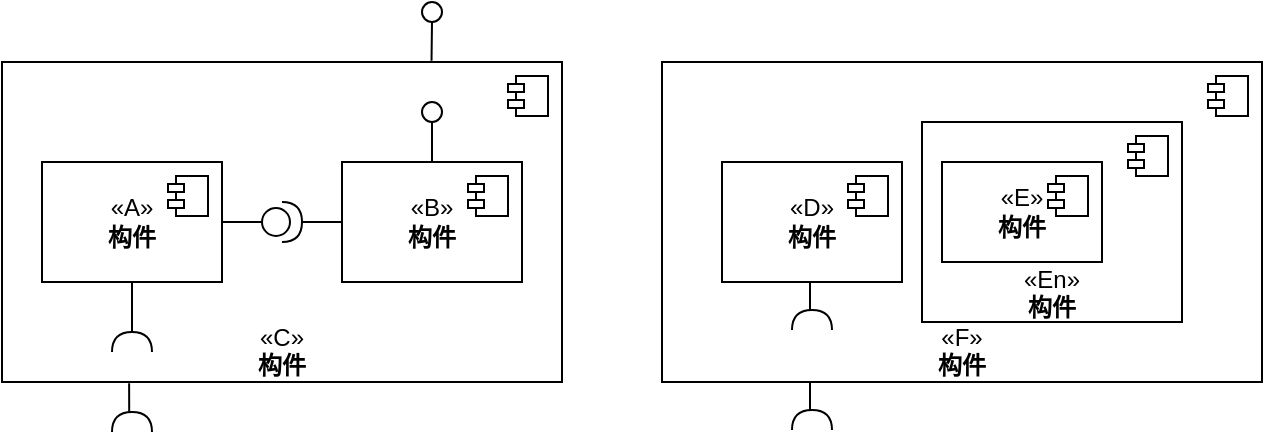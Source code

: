 <mxfile version="21.0.6" type="github">
  <diagram name="第 1 页" id="WiLm61dJJ522gR-LhgyA">
    <mxGraphModel dx="574" dy="331" grid="1" gridSize="10" guides="1" tooltips="1" connect="1" arrows="1" fold="1" page="1" pageScale="1" pageWidth="827" pageHeight="1169" math="0" shadow="0">
      <root>
        <mxCell id="0" />
        <mxCell id="1" parent="0" />
        <mxCell id="FzskPiRlwRoJWsMbWcw--24" value="&lt;br&gt;&lt;br&gt;&lt;br&gt;&lt;br&gt;&lt;br&gt;&lt;br&gt;&lt;br&gt;&lt;br&gt;&lt;br&gt;«C»&lt;br&gt;&lt;b&gt;构件&lt;/b&gt;" style="html=1;dropTarget=0;whiteSpace=wrap;" vertex="1" parent="1">
          <mxGeometry x="130" y="110" width="280" height="160" as="geometry" />
        </mxCell>
        <mxCell id="FzskPiRlwRoJWsMbWcw--25" value="" style="shape=module;jettyWidth=8;jettyHeight=4;" vertex="1" parent="FzskPiRlwRoJWsMbWcw--24">
          <mxGeometry x="1" width="20" height="20" relative="1" as="geometry">
            <mxPoint x="-27" y="7" as="offset" />
          </mxGeometry>
        </mxCell>
        <mxCell id="FzskPiRlwRoJWsMbWcw--9" style="edgeStyle=orthogonalEdgeStyle;rounded=0;orthogonalLoop=1;jettySize=auto;html=1;exitX=1;exitY=0.5;exitDx=0;exitDy=0;entryX=0;entryY=0.5;entryDx=0;entryDy=0;entryPerimeter=0;endArrow=none;endFill=0;" edge="1" parent="1" source="FzskPiRlwRoJWsMbWcw--1" target="FzskPiRlwRoJWsMbWcw--5">
          <mxGeometry relative="1" as="geometry" />
        </mxCell>
        <mxCell id="FzskPiRlwRoJWsMbWcw--15" value="" style="edgeStyle=orthogonalEdgeStyle;rounded=0;orthogonalLoop=1;jettySize=auto;html=1;endArrow=none;endFill=0;" edge="1" parent="1" source="FzskPiRlwRoJWsMbWcw--1" target="FzskPiRlwRoJWsMbWcw--11">
          <mxGeometry relative="1" as="geometry" />
        </mxCell>
        <mxCell id="FzskPiRlwRoJWsMbWcw--1" value="«A»&lt;br&gt;&lt;b&gt;构件&lt;/b&gt;" style="html=1;dropTarget=0;whiteSpace=wrap;" vertex="1" parent="1">
          <mxGeometry x="150" y="160" width="90" height="60" as="geometry" />
        </mxCell>
        <mxCell id="FzskPiRlwRoJWsMbWcw--2" value="" style="shape=module;jettyWidth=8;jettyHeight=4;" vertex="1" parent="FzskPiRlwRoJWsMbWcw--1">
          <mxGeometry x="1" width="20" height="20" relative="1" as="geometry">
            <mxPoint x="-27" y="7" as="offset" />
          </mxGeometry>
        </mxCell>
        <mxCell id="FzskPiRlwRoJWsMbWcw--3" value="«B»&lt;br&gt;&lt;b&gt;构件&lt;/b&gt;" style="html=1;dropTarget=0;whiteSpace=wrap;" vertex="1" parent="1">
          <mxGeometry x="300" y="160" width="90" height="60" as="geometry" />
        </mxCell>
        <mxCell id="FzskPiRlwRoJWsMbWcw--4" value="" style="shape=module;jettyWidth=8;jettyHeight=4;" vertex="1" parent="FzskPiRlwRoJWsMbWcw--3">
          <mxGeometry x="1" width="20" height="20" relative="1" as="geometry">
            <mxPoint x="-27" y="7" as="offset" />
          </mxGeometry>
        </mxCell>
        <mxCell id="FzskPiRlwRoJWsMbWcw--10" style="edgeStyle=orthogonalEdgeStyle;rounded=0;orthogonalLoop=1;jettySize=auto;html=1;exitX=1;exitY=0.5;exitDx=0;exitDy=0;exitPerimeter=0;entryX=0;entryY=0.5;entryDx=0;entryDy=0;endArrow=none;endFill=0;" edge="1" parent="1" source="FzskPiRlwRoJWsMbWcw--5" target="FzskPiRlwRoJWsMbWcw--3">
          <mxGeometry relative="1" as="geometry" />
        </mxCell>
        <mxCell id="FzskPiRlwRoJWsMbWcw--5" value="" style="shape=providedRequiredInterface;html=1;verticalLabelPosition=bottom;sketch=0;" vertex="1" parent="1">
          <mxGeometry x="260" y="180" width="20" height="20" as="geometry" />
        </mxCell>
        <mxCell id="FzskPiRlwRoJWsMbWcw--11" value="" style="shape=requiredInterface;html=1;verticalLabelPosition=bottom;sketch=0;rotation=-90;" vertex="1" parent="1">
          <mxGeometry x="190" y="240" width="10" height="20" as="geometry" />
        </mxCell>
        <mxCell id="FzskPiRlwRoJWsMbWcw--20" style="edgeStyle=orthogonalEdgeStyle;rounded=0;orthogonalLoop=1;jettySize=auto;html=1;exitX=0.5;exitY=1;exitDx=0;exitDy=0;entryX=0.5;entryY=0;entryDx=0;entryDy=0;endArrow=none;endFill=0;" edge="1" parent="1" source="FzskPiRlwRoJWsMbWcw--18" target="FzskPiRlwRoJWsMbWcw--3">
          <mxGeometry relative="1" as="geometry" />
        </mxCell>
        <mxCell id="FzskPiRlwRoJWsMbWcw--18" value="" style="ellipse;direction=west;" vertex="1" parent="1">
          <mxGeometry x="340" y="130" width="10" height="10" as="geometry" />
        </mxCell>
        <mxCell id="FzskPiRlwRoJWsMbWcw--26" value="" style="shape=requiredInterface;html=1;verticalLabelPosition=bottom;sketch=0;rotation=-90;" vertex="1" parent="1">
          <mxGeometry x="190" y="280" width="10" height="20" as="geometry" />
        </mxCell>
        <mxCell id="FzskPiRlwRoJWsMbWcw--27" value="" style="edgeStyle=orthogonalEdgeStyle;rounded=0;orthogonalLoop=1;jettySize=auto;html=1;endArrow=none;endFill=0;exitX=0.227;exitY=1.004;exitDx=0;exitDy=0;exitPerimeter=0;entryX=1;entryY=0.5;entryDx=0;entryDy=0;entryPerimeter=0;" edge="1" parent="1" source="FzskPiRlwRoJWsMbWcw--24" target="FzskPiRlwRoJWsMbWcw--26">
          <mxGeometry relative="1" as="geometry">
            <mxPoint x="205" y="230" as="sourcePoint" />
            <mxPoint x="205" y="255" as="targetPoint" />
            <Array as="points">
              <mxPoint x="194" y="285" />
            </Array>
          </mxGeometry>
        </mxCell>
        <mxCell id="FzskPiRlwRoJWsMbWcw--28" style="edgeStyle=orthogonalEdgeStyle;rounded=0;orthogonalLoop=1;jettySize=auto;html=1;exitX=0.5;exitY=0;exitDx=0;exitDy=0;entryX=0.767;entryY=-0.004;entryDx=0;entryDy=0;endArrow=none;endFill=0;entryPerimeter=0;" edge="1" parent="1" source="FzskPiRlwRoJWsMbWcw--29" target="FzskPiRlwRoJWsMbWcw--24">
          <mxGeometry relative="1" as="geometry">
            <mxPoint x="355" y="170" as="targetPoint" />
          </mxGeometry>
        </mxCell>
        <mxCell id="FzskPiRlwRoJWsMbWcw--29" value="" style="ellipse;direction=west;" vertex="1" parent="1">
          <mxGeometry x="340" y="80" width="10" height="10" as="geometry" />
        </mxCell>
        <mxCell id="FzskPiRlwRoJWsMbWcw--30" value="&lt;br&gt;&lt;br&gt;&lt;br&gt;&lt;br&gt;&lt;br&gt;&lt;br&gt;&lt;br&gt;&lt;br&gt;&lt;br&gt;«F»&lt;br&gt;&lt;b&gt;构件&lt;/b&gt;" style="html=1;dropTarget=0;whiteSpace=wrap;" vertex="1" parent="1">
          <mxGeometry x="460" y="110" width="300" height="160" as="geometry" />
        </mxCell>
        <mxCell id="FzskPiRlwRoJWsMbWcw--31" value="" style="shape=module;jettyWidth=8;jettyHeight=4;" vertex="1" parent="FzskPiRlwRoJWsMbWcw--30">
          <mxGeometry x="1" width="20" height="20" relative="1" as="geometry">
            <mxPoint x="-27" y="7" as="offset" />
          </mxGeometry>
        </mxCell>
        <mxCell id="FzskPiRlwRoJWsMbWcw--32" value="" style="shape=requiredInterface;html=1;verticalLabelPosition=bottom;sketch=0;rotation=-90;" vertex="1" parent="1">
          <mxGeometry x="530" y="279" width="10" height="20" as="geometry" />
        </mxCell>
        <mxCell id="FzskPiRlwRoJWsMbWcw--33" value="" style="edgeStyle=orthogonalEdgeStyle;rounded=0;orthogonalLoop=1;jettySize=auto;html=1;endArrow=none;endFill=0;exitX=0.227;exitY=1.004;exitDx=0;exitDy=0;exitPerimeter=0;entryX=1;entryY=0.5;entryDx=0;entryDy=0;entryPerimeter=0;" edge="1" parent="1" target="FzskPiRlwRoJWsMbWcw--32">
          <mxGeometry relative="1" as="geometry">
            <mxPoint x="534" y="270" as="sourcePoint" />
            <mxPoint x="545" y="254" as="targetPoint" />
            <Array as="points">
              <mxPoint x="534" y="284" />
            </Array>
          </mxGeometry>
        </mxCell>
        <mxCell id="FzskPiRlwRoJWsMbWcw--34" value="«D»&lt;br&gt;&lt;b&gt;构件&lt;/b&gt;" style="html=1;dropTarget=0;whiteSpace=wrap;" vertex="1" parent="1">
          <mxGeometry x="490" y="160" width="90" height="60" as="geometry" />
        </mxCell>
        <mxCell id="FzskPiRlwRoJWsMbWcw--35" value="" style="shape=module;jettyWidth=8;jettyHeight=4;" vertex="1" parent="FzskPiRlwRoJWsMbWcw--34">
          <mxGeometry x="1" width="20" height="20" relative="1" as="geometry">
            <mxPoint x="-27" y="7" as="offset" />
          </mxGeometry>
        </mxCell>
        <mxCell id="FzskPiRlwRoJWsMbWcw--36" value="" style="shape=requiredInterface;html=1;verticalLabelPosition=bottom;sketch=0;rotation=-90;" vertex="1" parent="1">
          <mxGeometry x="530" y="229" width="10" height="20" as="geometry" />
        </mxCell>
        <mxCell id="FzskPiRlwRoJWsMbWcw--37" value="" style="edgeStyle=orthogonalEdgeStyle;rounded=0;orthogonalLoop=1;jettySize=auto;html=1;endArrow=none;endFill=0;exitX=0.227;exitY=1.004;exitDx=0;exitDy=0;exitPerimeter=0;entryX=1;entryY=0.5;entryDx=0;entryDy=0;entryPerimeter=0;" edge="1" parent="1" target="FzskPiRlwRoJWsMbWcw--36">
          <mxGeometry relative="1" as="geometry">
            <mxPoint x="534" y="220" as="sourcePoint" />
            <mxPoint x="545" y="204" as="targetPoint" />
            <Array as="points">
              <mxPoint x="534" y="234" />
            </Array>
          </mxGeometry>
        </mxCell>
        <mxCell id="FzskPiRlwRoJWsMbWcw--40" value="&lt;br&gt;&lt;br&gt;&lt;br&gt;&lt;br&gt;&lt;br&gt;«En»&lt;br&gt;&lt;b&gt;构件&lt;/b&gt;" style="html=1;dropTarget=0;whiteSpace=wrap;" vertex="1" parent="1">
          <mxGeometry x="590" y="140" width="130" height="100" as="geometry" />
        </mxCell>
        <mxCell id="FzskPiRlwRoJWsMbWcw--41" value="" style="shape=module;jettyWidth=8;jettyHeight=4;" vertex="1" parent="FzskPiRlwRoJWsMbWcw--40">
          <mxGeometry x="1" width="20" height="20" relative="1" as="geometry">
            <mxPoint x="-27" y="7" as="offset" />
          </mxGeometry>
        </mxCell>
        <mxCell id="FzskPiRlwRoJWsMbWcw--38" value="«E»&lt;br&gt;&lt;b&gt;构件&lt;/b&gt;" style="html=1;dropTarget=0;whiteSpace=wrap;" vertex="1" parent="1">
          <mxGeometry x="600" y="160" width="80" height="50" as="geometry" />
        </mxCell>
        <mxCell id="FzskPiRlwRoJWsMbWcw--39" value="" style="shape=module;jettyWidth=8;jettyHeight=4;" vertex="1" parent="FzskPiRlwRoJWsMbWcw--38">
          <mxGeometry x="1" width="20" height="20" relative="1" as="geometry">
            <mxPoint x="-27" y="7" as="offset" />
          </mxGeometry>
        </mxCell>
      </root>
    </mxGraphModel>
  </diagram>
</mxfile>
